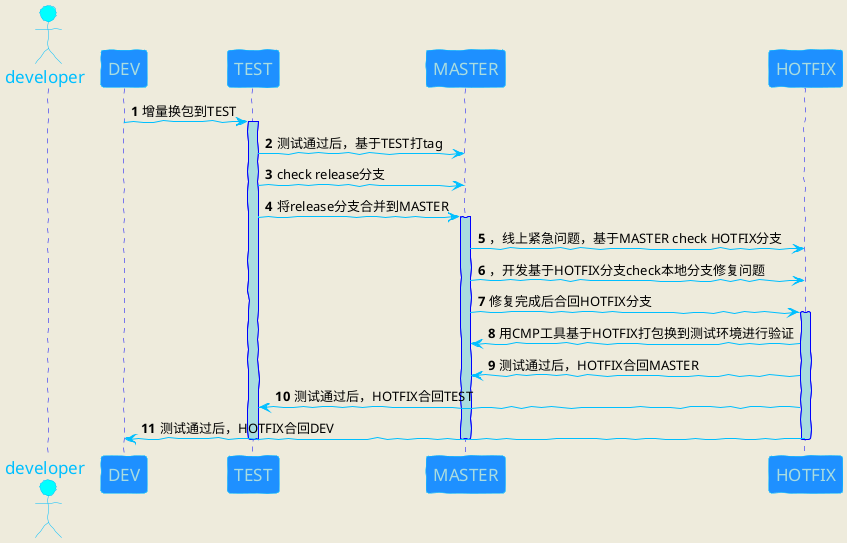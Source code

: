 @startuml
autonumber
skinparam backgroundColor #EEEBDC
skinparam handwritten true

skinparam sequence {
	ArrowColor DeepSkyBlue
	ActorBorderColor DeepSkyBlue
	LifeLineBorderColor blue
	LifeLineBackgroundColor #A9DCDF

	ParticipantBorderColor DeepSkyBlue
	ParticipantBackgroundColor DodgerBlue
	ParticipantFontName Impact
	ParticipantFontSize 17
	ParticipantFontColor #A9DCDF

	ActorBackgroundColor aqua
	ActorFontColor DeepSkyBlue
	ActorFontSize 17
	ActorFontName Aapex
}

actor developer
participant "DEV" as KP
participant "TEST" as MAST
participant "MASTER" as MIN
'participant "sydic master" as SY
participant "HOTFIX" as SY
'participant "hosts(待装salt机器)" as H

'KP -> MAST: 基于HOTFIX分支checkout
KP -> MAST: 增量换包到TEST
'KP -> MAST: 测试通过后，基于TEST打tag，并check release分支
'KP -> MAST: 将release分支合并到MASTER

activate MAST
MAST -> MIN: 测试通过后，基于TEST打tag
MAST -> MIN: check release分支
'MAST -> MIN: merge到test分支
MAST -> MIN: 将release分支合并到MASTER
activate MIN

MIN -> SY: ，线上紧急问题，基于MASTER check HOTFIX分支
MIN -> SY: ，开发基于HOTFIX分支check本地分支修复问题
MIN -> SY: 修复完成后合回HOTFIX分支
'MIN -> SY: 【PROD环境】测试通过后，merge到HOTFIX分支，并打tag

activate SY
SY -> MIN: 用CMP工具基于HOTFIX打包换到测试环境进行验证
SY -> MIN: 测试通过后，HOTFIX合回MASTER
SY -> MAST: 测试通过后，HOTFIX合回TEST
SY -> KP: 测试通过后，HOTFIX合回DEV
'SY -> MIN: 说明（）
'SY -> H: begin_test_ping
'SY -> H: begin_deploy
'
'activate H
'H-->SY:WorkDone
'deactivate H


'SY --> MIN: WorkDone
deactivate SY

'MIN --> MAST: merge到TEST分支
deactivate MIN

'MAST --> KP: WorkDone
deactivate MAST

@enduml